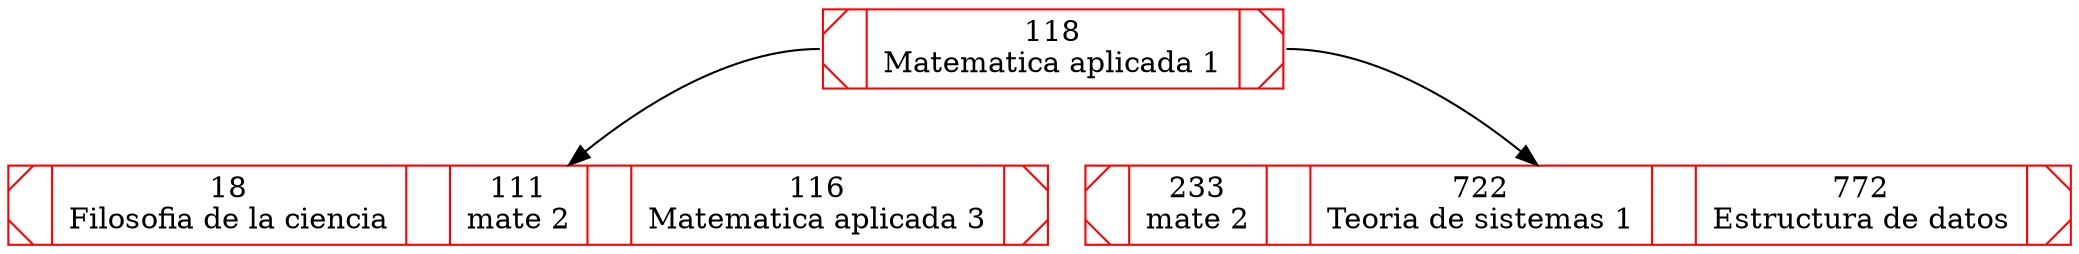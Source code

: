 digraph ArbolB{

rankdir=TB;
node[color="red",style="diagonals",fillcolor=yellow, shape=record];

Nodo118[label="<f0> |<f1>118\nMatematica aplicada 1|<f2>  ",group=0];

Nodo18[label="<f0> |<f1>18\nFilosofia de la ciencia|<f2> |<f3>111\nmate 2|<f4> |<f5>116\nMatematica aplicada 3|<f6>  ",group=0];

Nodo233[label="<f0> |<f1>233\nmate 2|<f2> |<f3>722\nTeoria de sistemas 1|<f4> |<f5>772\nEstructura de datos|<f6>  ",group=0];

Nodo118:f0->Nodo18
Nodo118:f2->Nodo233
}
